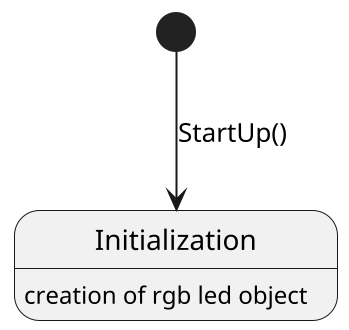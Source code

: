 @startuml S4_Diagram
scale 2
[*] --> Initialization : StartUp()
Initialization : creation of rgb led object




@enduml